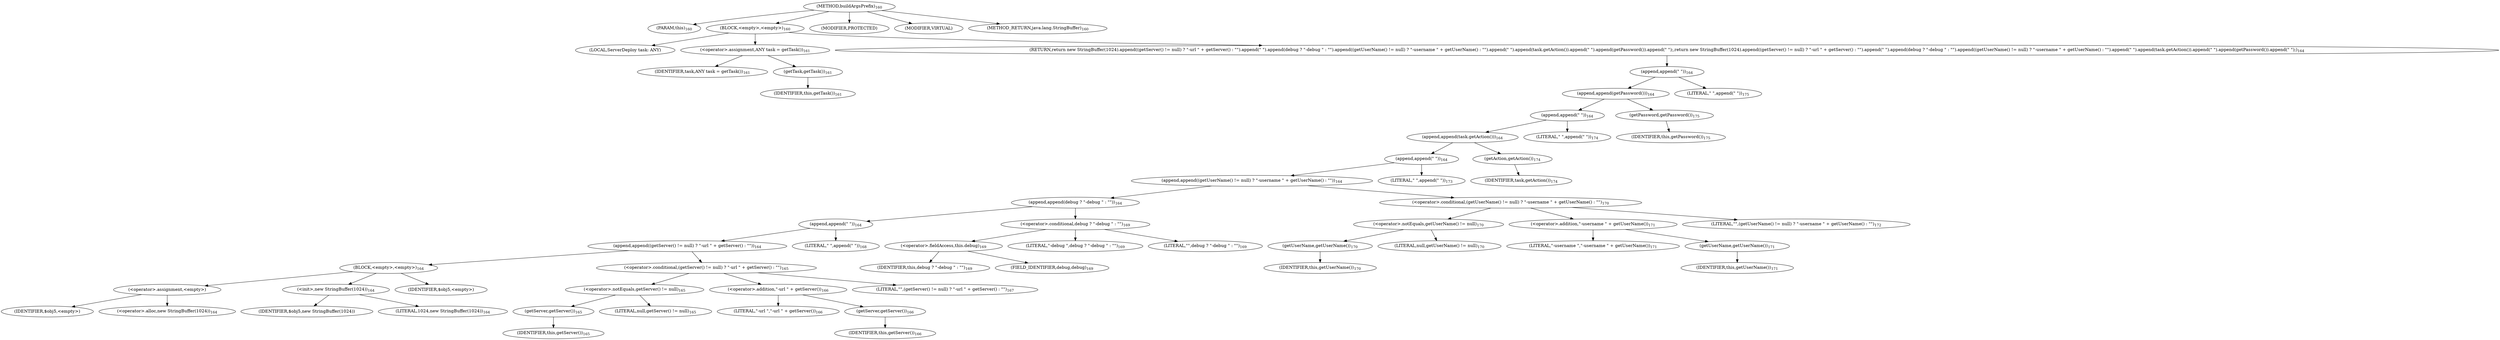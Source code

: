 digraph "buildArgsPrefix" {  
"299" [label = <(METHOD,buildArgsPrefix)<SUB>160</SUB>> ]
"21" [label = <(PARAM,this)<SUB>160</SUB>> ]
"300" [label = <(BLOCK,&lt;empty&gt;,&lt;empty&gt;)<SUB>160</SUB>> ]
"301" [label = <(LOCAL,ServerDeploy task: ANY)> ]
"302" [label = <(&lt;operator&gt;.assignment,ANY task = getTask())<SUB>161</SUB>> ]
"303" [label = <(IDENTIFIER,task,ANY task = getTask())<SUB>161</SUB>> ]
"304" [label = <(getTask,getTask())<SUB>161</SUB>> ]
"20" [label = <(IDENTIFIER,this,getTask())<SUB>161</SUB>> ]
"305" [label = <(RETURN,return new StringBuffer(1024).append((getServer() != null) ? &quot;-url &quot; + getServer() : &quot;&quot;).append(&quot; &quot;).append(debug ? &quot;-debug &quot; : &quot;&quot;).append((getUserName() != null) ? &quot;-username &quot; + getUserName() : &quot;&quot;).append(&quot; &quot;).append(task.getAction()).append(&quot; &quot;).append(getPassword()).append(&quot; &quot;);,return new StringBuffer(1024).append((getServer() != null) ? &quot;-url &quot; + getServer() : &quot;&quot;).append(&quot; &quot;).append(debug ? &quot;-debug &quot; : &quot;&quot;).append((getUserName() != null) ? &quot;-username &quot; + getUserName() : &quot;&quot;).append(&quot; &quot;).append(task.getAction()).append(&quot; &quot;).append(getPassword()).append(&quot; &quot;);)<SUB>164</SUB>> ]
"306" [label = <(append,append(&quot; &quot;))<SUB>164</SUB>> ]
"307" [label = <(append,append(getPassword()))<SUB>164</SUB>> ]
"308" [label = <(append,append(&quot; &quot;))<SUB>164</SUB>> ]
"309" [label = <(append,append(task.getAction()))<SUB>164</SUB>> ]
"310" [label = <(append,append(&quot; &quot;))<SUB>164</SUB>> ]
"311" [label = <(append,append((getUserName() != null) ? &quot;-username &quot; + getUserName() : &quot;&quot;))<SUB>164</SUB>> ]
"312" [label = <(append,append(debug ? &quot;-debug &quot; : &quot;&quot;))<SUB>164</SUB>> ]
"313" [label = <(append,append(&quot; &quot;))<SUB>164</SUB>> ]
"314" [label = <(append,append((getServer() != null) ? &quot;-url &quot; + getServer() : &quot;&quot;))<SUB>164</SUB>> ]
"315" [label = <(BLOCK,&lt;empty&gt;,&lt;empty&gt;)<SUB>164</SUB>> ]
"316" [label = <(&lt;operator&gt;.assignment,&lt;empty&gt;)> ]
"317" [label = <(IDENTIFIER,$obj5,&lt;empty&gt;)> ]
"318" [label = <(&lt;operator&gt;.alloc,new StringBuffer(1024))<SUB>164</SUB>> ]
"319" [label = <(&lt;init&gt;,new StringBuffer(1024))<SUB>164</SUB>> ]
"320" [label = <(IDENTIFIER,$obj5,new StringBuffer(1024))> ]
"321" [label = <(LITERAL,1024,new StringBuffer(1024))<SUB>164</SUB>> ]
"322" [label = <(IDENTIFIER,$obj5,&lt;empty&gt;)> ]
"323" [label = <(&lt;operator&gt;.conditional,(getServer() != null) ? &quot;-url &quot; + getServer() : &quot;&quot;)<SUB>165</SUB>> ]
"324" [label = <(&lt;operator&gt;.notEquals,getServer() != null)<SUB>165</SUB>> ]
"325" [label = <(getServer,getServer())<SUB>165</SUB>> ]
"25" [label = <(IDENTIFIER,this,getServer())<SUB>165</SUB>> ]
"326" [label = <(LITERAL,null,getServer() != null)<SUB>165</SUB>> ]
"327" [label = <(&lt;operator&gt;.addition,&quot;-url &quot; + getServer())<SUB>166</SUB>> ]
"328" [label = <(LITERAL,&quot;-url &quot;,&quot;-url &quot; + getServer())<SUB>166</SUB>> ]
"329" [label = <(getServer,getServer())<SUB>166</SUB>> ]
"26" [label = <(IDENTIFIER,this,getServer())<SUB>166</SUB>> ]
"330" [label = <(LITERAL,&quot;&quot;,(getServer() != null) ? &quot;-url &quot; + getServer() : &quot;&quot;)<SUB>167</SUB>> ]
"331" [label = <(LITERAL,&quot; &quot;,append(&quot; &quot;))<SUB>168</SUB>> ]
"332" [label = <(&lt;operator&gt;.conditional,debug ? &quot;-debug &quot; : &quot;&quot;)<SUB>169</SUB>> ]
"333" [label = <(&lt;operator&gt;.fieldAccess,this.debug)<SUB>169</SUB>> ]
"334" [label = <(IDENTIFIER,this,debug ? &quot;-debug &quot; : &quot;&quot;)<SUB>169</SUB>> ]
"335" [label = <(FIELD_IDENTIFIER,debug,debug)<SUB>169</SUB>> ]
"336" [label = <(LITERAL,&quot;-debug &quot;,debug ? &quot;-debug &quot; : &quot;&quot;)<SUB>169</SUB>> ]
"337" [label = <(LITERAL,&quot;&quot;,debug ? &quot;-debug &quot; : &quot;&quot;)<SUB>169</SUB>> ]
"338" [label = <(&lt;operator&gt;.conditional,(getUserName() != null) ? &quot;-username &quot; + getUserName() : &quot;&quot;)<SUB>170</SUB>> ]
"339" [label = <(&lt;operator&gt;.notEquals,getUserName() != null)<SUB>170</SUB>> ]
"340" [label = <(getUserName,getUserName())<SUB>170</SUB>> ]
"23" [label = <(IDENTIFIER,this,getUserName())<SUB>170</SUB>> ]
"341" [label = <(LITERAL,null,getUserName() != null)<SUB>170</SUB>> ]
"342" [label = <(&lt;operator&gt;.addition,&quot;-username &quot; + getUserName())<SUB>171</SUB>> ]
"343" [label = <(LITERAL,&quot;-username &quot;,&quot;-username &quot; + getUserName())<SUB>171</SUB>> ]
"344" [label = <(getUserName,getUserName())<SUB>171</SUB>> ]
"24" [label = <(IDENTIFIER,this,getUserName())<SUB>171</SUB>> ]
"345" [label = <(LITERAL,&quot;&quot;,(getUserName() != null) ? &quot;-username &quot; + getUserName() : &quot;&quot;)<SUB>172</SUB>> ]
"346" [label = <(LITERAL,&quot; &quot;,append(&quot; &quot;))<SUB>173</SUB>> ]
"347" [label = <(getAction,getAction())<SUB>174</SUB>> ]
"348" [label = <(IDENTIFIER,task,getAction())<SUB>174</SUB>> ]
"349" [label = <(LITERAL,&quot; &quot;,append(&quot; &quot;))<SUB>174</SUB>> ]
"350" [label = <(getPassword,getPassword())<SUB>175</SUB>> ]
"22" [label = <(IDENTIFIER,this,getPassword())<SUB>175</SUB>> ]
"351" [label = <(LITERAL,&quot; &quot;,append(&quot; &quot;))<SUB>175</SUB>> ]
"352" [label = <(MODIFIER,PROTECTED)> ]
"353" [label = <(MODIFIER,VIRTUAL)> ]
"354" [label = <(METHOD_RETURN,java.lang.StringBuffer)<SUB>160</SUB>> ]
  "299" -> "21" 
  "299" -> "300" 
  "299" -> "352" 
  "299" -> "353" 
  "299" -> "354" 
  "300" -> "301" 
  "300" -> "302" 
  "300" -> "305" 
  "302" -> "303" 
  "302" -> "304" 
  "304" -> "20" 
  "305" -> "306" 
  "306" -> "307" 
  "306" -> "351" 
  "307" -> "308" 
  "307" -> "350" 
  "308" -> "309" 
  "308" -> "349" 
  "309" -> "310" 
  "309" -> "347" 
  "310" -> "311" 
  "310" -> "346" 
  "311" -> "312" 
  "311" -> "338" 
  "312" -> "313" 
  "312" -> "332" 
  "313" -> "314" 
  "313" -> "331" 
  "314" -> "315" 
  "314" -> "323" 
  "315" -> "316" 
  "315" -> "319" 
  "315" -> "322" 
  "316" -> "317" 
  "316" -> "318" 
  "319" -> "320" 
  "319" -> "321" 
  "323" -> "324" 
  "323" -> "327" 
  "323" -> "330" 
  "324" -> "325" 
  "324" -> "326" 
  "325" -> "25" 
  "327" -> "328" 
  "327" -> "329" 
  "329" -> "26" 
  "332" -> "333" 
  "332" -> "336" 
  "332" -> "337" 
  "333" -> "334" 
  "333" -> "335" 
  "338" -> "339" 
  "338" -> "342" 
  "338" -> "345" 
  "339" -> "340" 
  "339" -> "341" 
  "340" -> "23" 
  "342" -> "343" 
  "342" -> "344" 
  "344" -> "24" 
  "347" -> "348" 
  "350" -> "22" 
}

